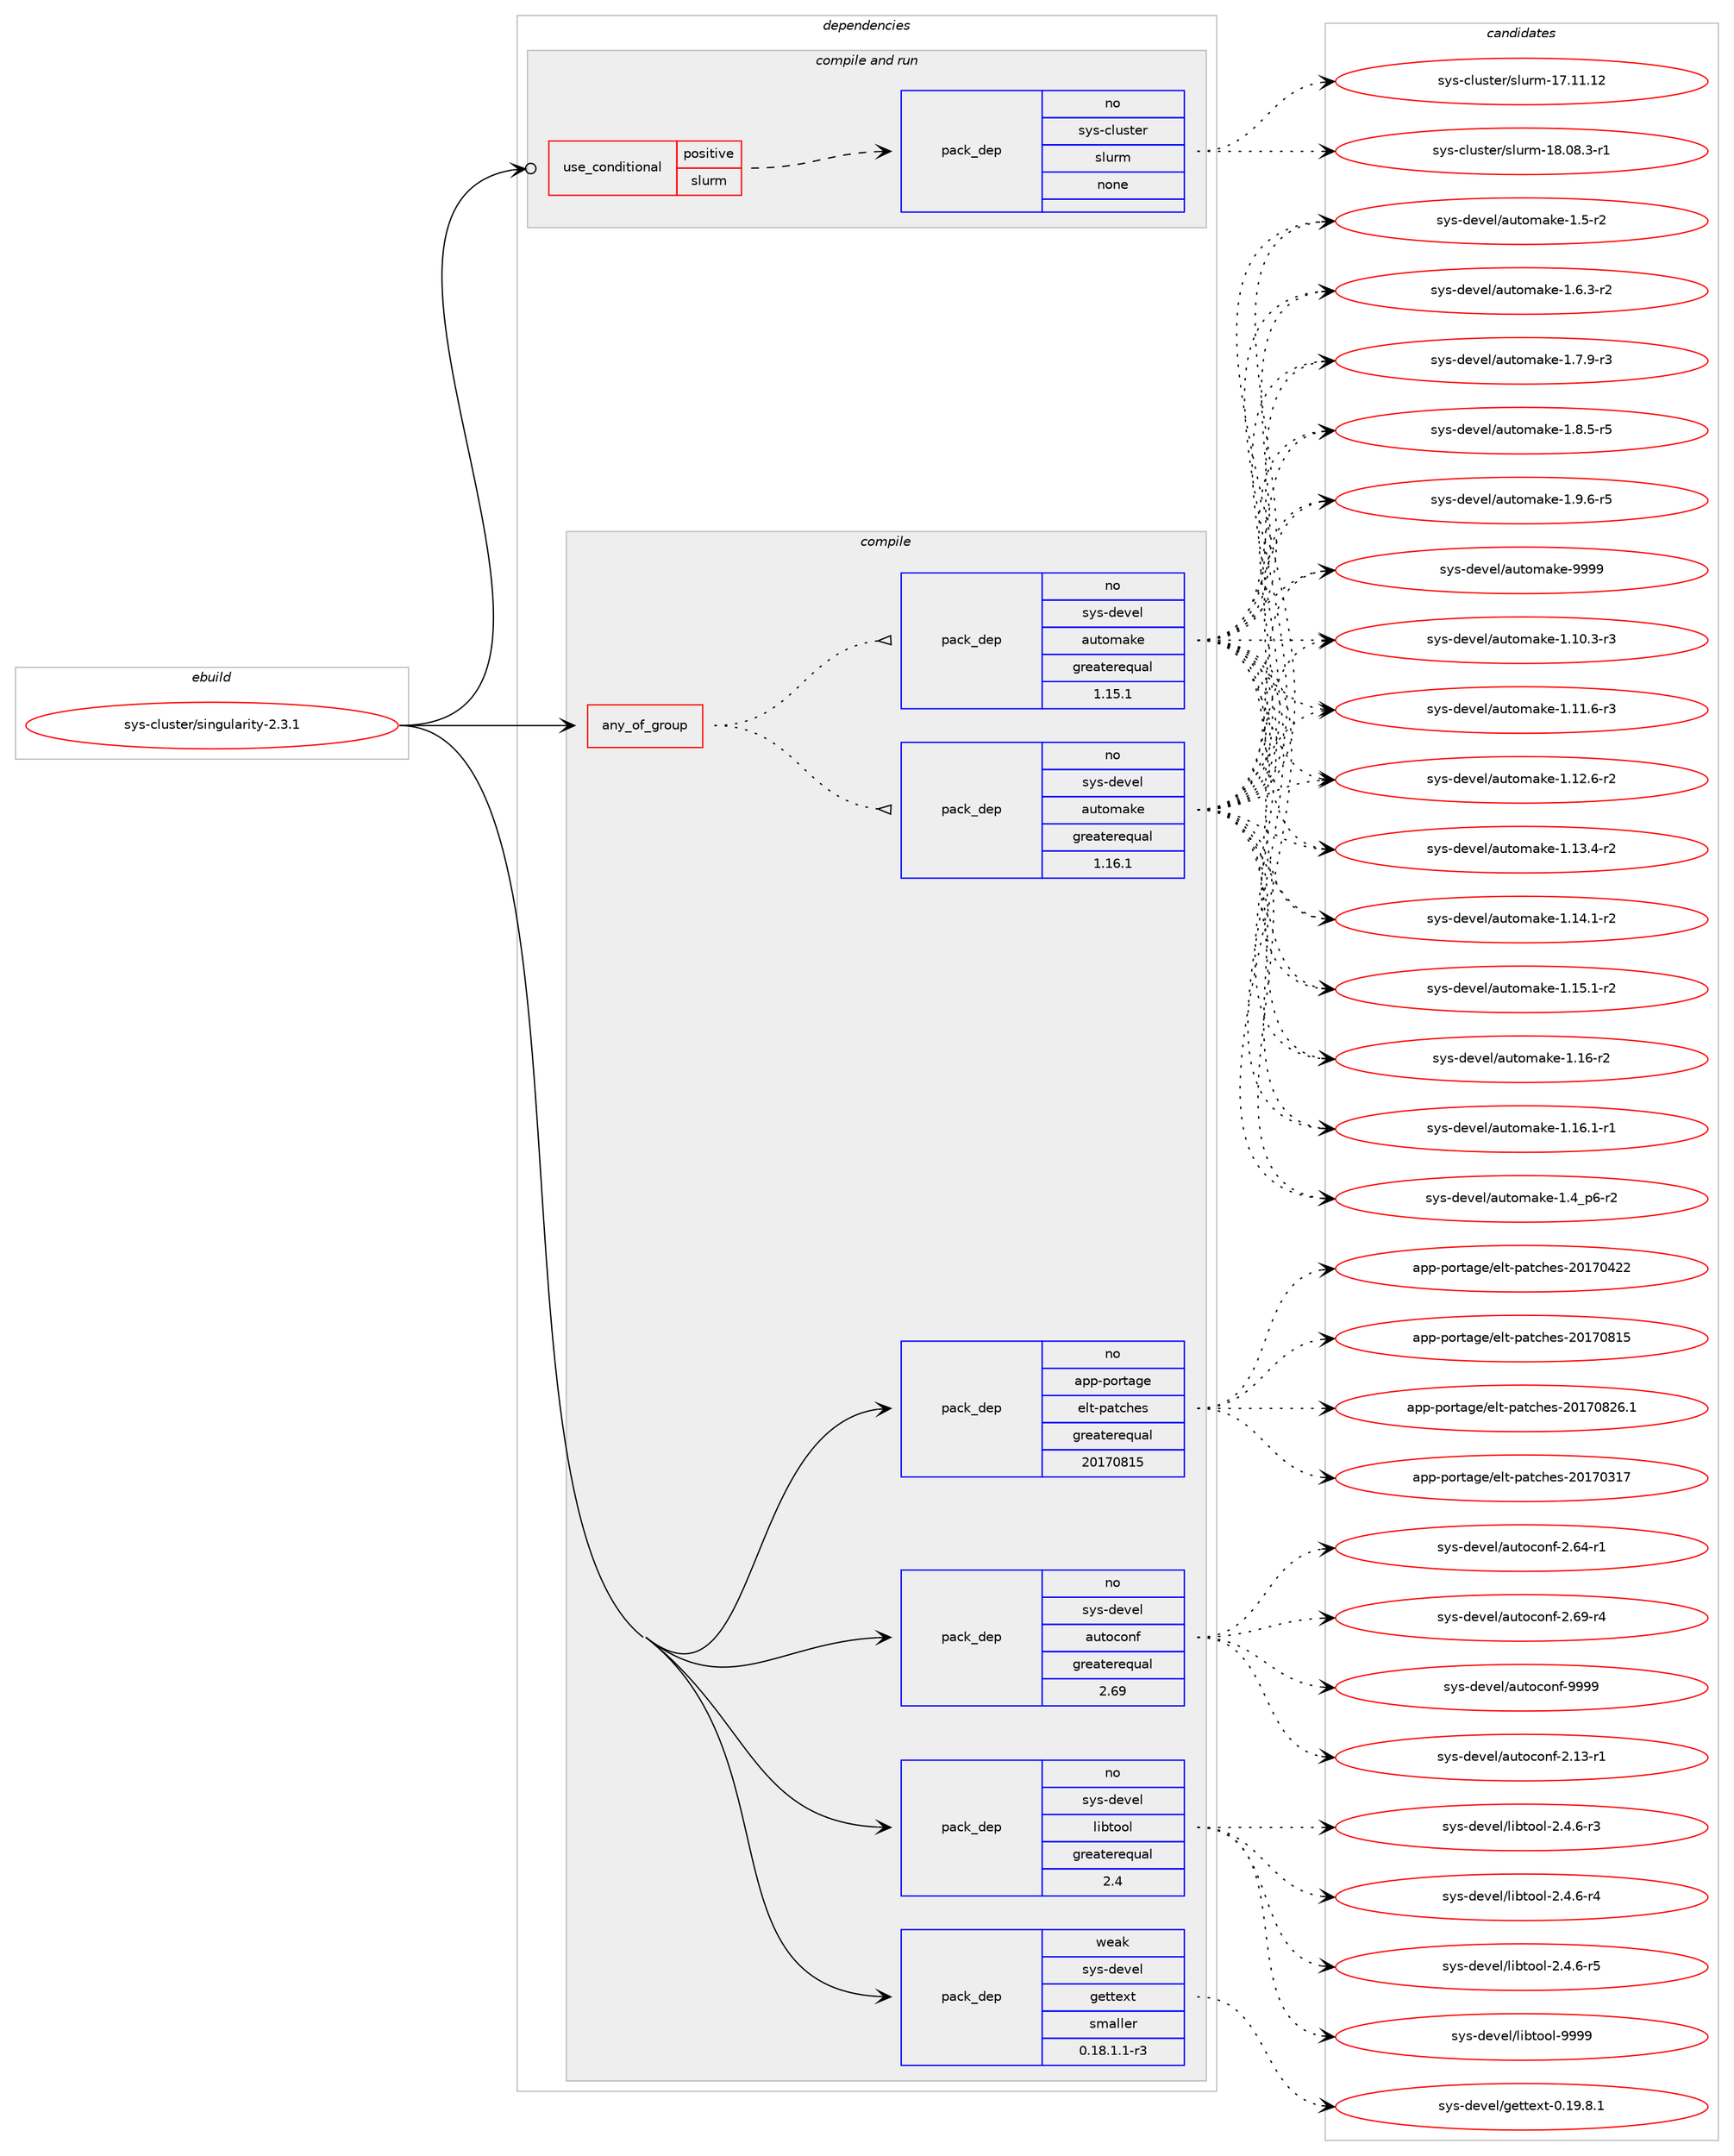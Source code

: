 digraph prolog {

# *************
# Graph options
# *************

newrank=true;
concentrate=true;
compound=true;
graph [rankdir=LR,fontname=Helvetica,fontsize=10,ranksep=1.5];#, ranksep=2.5, nodesep=0.2];
edge  [arrowhead=vee];
node  [fontname=Helvetica,fontsize=10];

# **********
# The ebuild
# **********

subgraph cluster_leftcol {
color=gray;
rank=same;
label=<<i>ebuild</i>>;
id [label="sys-cluster/singularity-2.3.1", color=red, width=4, href="../sys-cluster/singularity-2.3.1.svg"];
}

# ****************
# The dependencies
# ****************

subgraph cluster_midcol {
color=gray;
label=<<i>dependencies</i>>;
subgraph cluster_compile {
fillcolor="#eeeeee";
style=filled;
label=<<i>compile</i>>;
subgraph any27384 {
dependency1725760 [label=<<TABLE BORDER="0" CELLBORDER="1" CELLSPACING="0" CELLPADDING="4"><TR><TD CELLPADDING="10">any_of_group</TD></TR></TABLE>>, shape=none, color=red];subgraph pack1238304 {
dependency1725761 [label=<<TABLE BORDER="0" CELLBORDER="1" CELLSPACING="0" CELLPADDING="4" WIDTH="220"><TR><TD ROWSPAN="6" CELLPADDING="30">pack_dep</TD></TR><TR><TD WIDTH="110">no</TD></TR><TR><TD>sys-devel</TD></TR><TR><TD>automake</TD></TR><TR><TD>greaterequal</TD></TR><TR><TD>1.16.1</TD></TR></TABLE>>, shape=none, color=blue];
}
dependency1725760:e -> dependency1725761:w [weight=20,style="dotted",arrowhead="oinv"];
subgraph pack1238305 {
dependency1725762 [label=<<TABLE BORDER="0" CELLBORDER="1" CELLSPACING="0" CELLPADDING="4" WIDTH="220"><TR><TD ROWSPAN="6" CELLPADDING="30">pack_dep</TD></TR><TR><TD WIDTH="110">no</TD></TR><TR><TD>sys-devel</TD></TR><TR><TD>automake</TD></TR><TR><TD>greaterequal</TD></TR><TR><TD>1.15.1</TD></TR></TABLE>>, shape=none, color=blue];
}
dependency1725760:e -> dependency1725762:w [weight=20,style="dotted",arrowhead="oinv"];
}
id:e -> dependency1725760:w [weight=20,style="solid",arrowhead="vee"];
subgraph pack1238306 {
dependency1725763 [label=<<TABLE BORDER="0" CELLBORDER="1" CELLSPACING="0" CELLPADDING="4" WIDTH="220"><TR><TD ROWSPAN="6" CELLPADDING="30">pack_dep</TD></TR><TR><TD WIDTH="110">no</TD></TR><TR><TD>app-portage</TD></TR><TR><TD>elt-patches</TD></TR><TR><TD>greaterequal</TD></TR><TR><TD>20170815</TD></TR></TABLE>>, shape=none, color=blue];
}
id:e -> dependency1725763:w [weight=20,style="solid",arrowhead="vee"];
subgraph pack1238307 {
dependency1725764 [label=<<TABLE BORDER="0" CELLBORDER="1" CELLSPACING="0" CELLPADDING="4" WIDTH="220"><TR><TD ROWSPAN="6" CELLPADDING="30">pack_dep</TD></TR><TR><TD WIDTH="110">no</TD></TR><TR><TD>sys-devel</TD></TR><TR><TD>autoconf</TD></TR><TR><TD>greaterequal</TD></TR><TR><TD>2.69</TD></TR></TABLE>>, shape=none, color=blue];
}
id:e -> dependency1725764:w [weight=20,style="solid",arrowhead="vee"];
subgraph pack1238308 {
dependency1725765 [label=<<TABLE BORDER="0" CELLBORDER="1" CELLSPACING="0" CELLPADDING="4" WIDTH="220"><TR><TD ROWSPAN="6" CELLPADDING="30">pack_dep</TD></TR><TR><TD WIDTH="110">no</TD></TR><TR><TD>sys-devel</TD></TR><TR><TD>libtool</TD></TR><TR><TD>greaterequal</TD></TR><TR><TD>2.4</TD></TR></TABLE>>, shape=none, color=blue];
}
id:e -> dependency1725765:w [weight=20,style="solid",arrowhead="vee"];
subgraph pack1238309 {
dependency1725766 [label=<<TABLE BORDER="0" CELLBORDER="1" CELLSPACING="0" CELLPADDING="4" WIDTH="220"><TR><TD ROWSPAN="6" CELLPADDING="30">pack_dep</TD></TR><TR><TD WIDTH="110">weak</TD></TR><TR><TD>sys-devel</TD></TR><TR><TD>gettext</TD></TR><TR><TD>smaller</TD></TR><TR><TD>0.18.1.1-r3</TD></TR></TABLE>>, shape=none, color=blue];
}
id:e -> dependency1725766:w [weight=20,style="solid",arrowhead="vee"];
}
subgraph cluster_compileandrun {
fillcolor="#eeeeee";
style=filled;
label=<<i>compile and run</i>>;
subgraph cond459184 {
dependency1725767 [label=<<TABLE BORDER="0" CELLBORDER="1" CELLSPACING="0" CELLPADDING="4"><TR><TD ROWSPAN="3" CELLPADDING="10">use_conditional</TD></TR><TR><TD>positive</TD></TR><TR><TD>slurm</TD></TR></TABLE>>, shape=none, color=red];
subgraph pack1238310 {
dependency1725768 [label=<<TABLE BORDER="0" CELLBORDER="1" CELLSPACING="0" CELLPADDING="4" WIDTH="220"><TR><TD ROWSPAN="6" CELLPADDING="30">pack_dep</TD></TR><TR><TD WIDTH="110">no</TD></TR><TR><TD>sys-cluster</TD></TR><TR><TD>slurm</TD></TR><TR><TD>none</TD></TR><TR><TD></TD></TR></TABLE>>, shape=none, color=blue];
}
dependency1725767:e -> dependency1725768:w [weight=20,style="dashed",arrowhead="vee"];
}
id:e -> dependency1725767:w [weight=20,style="solid",arrowhead="odotvee"];
}
subgraph cluster_run {
fillcolor="#eeeeee";
style=filled;
label=<<i>run</i>>;
}
}

# **************
# The candidates
# **************

subgraph cluster_choices {
rank=same;
color=gray;
label=<<i>candidates</i>>;

subgraph choice1238304 {
color=black;
nodesep=1;
choice11512111545100101118101108479711711611110997107101454946494846514511451 [label="sys-devel/automake-1.10.3-r3", color=red, width=4,href="../sys-devel/automake-1.10.3-r3.svg"];
choice11512111545100101118101108479711711611110997107101454946494946544511451 [label="sys-devel/automake-1.11.6-r3", color=red, width=4,href="../sys-devel/automake-1.11.6-r3.svg"];
choice11512111545100101118101108479711711611110997107101454946495046544511450 [label="sys-devel/automake-1.12.6-r2", color=red, width=4,href="../sys-devel/automake-1.12.6-r2.svg"];
choice11512111545100101118101108479711711611110997107101454946495146524511450 [label="sys-devel/automake-1.13.4-r2", color=red, width=4,href="../sys-devel/automake-1.13.4-r2.svg"];
choice11512111545100101118101108479711711611110997107101454946495246494511450 [label="sys-devel/automake-1.14.1-r2", color=red, width=4,href="../sys-devel/automake-1.14.1-r2.svg"];
choice11512111545100101118101108479711711611110997107101454946495346494511450 [label="sys-devel/automake-1.15.1-r2", color=red, width=4,href="../sys-devel/automake-1.15.1-r2.svg"];
choice1151211154510010111810110847971171161111099710710145494649544511450 [label="sys-devel/automake-1.16-r2", color=red, width=4,href="../sys-devel/automake-1.16-r2.svg"];
choice11512111545100101118101108479711711611110997107101454946495446494511449 [label="sys-devel/automake-1.16.1-r1", color=red, width=4,href="../sys-devel/automake-1.16.1-r1.svg"];
choice115121115451001011181011084797117116111109971071014549465295112544511450 [label="sys-devel/automake-1.4_p6-r2", color=red, width=4,href="../sys-devel/automake-1.4_p6-r2.svg"];
choice11512111545100101118101108479711711611110997107101454946534511450 [label="sys-devel/automake-1.5-r2", color=red, width=4,href="../sys-devel/automake-1.5-r2.svg"];
choice115121115451001011181011084797117116111109971071014549465446514511450 [label="sys-devel/automake-1.6.3-r2", color=red, width=4,href="../sys-devel/automake-1.6.3-r2.svg"];
choice115121115451001011181011084797117116111109971071014549465546574511451 [label="sys-devel/automake-1.7.9-r3", color=red, width=4,href="../sys-devel/automake-1.7.9-r3.svg"];
choice115121115451001011181011084797117116111109971071014549465646534511453 [label="sys-devel/automake-1.8.5-r5", color=red, width=4,href="../sys-devel/automake-1.8.5-r5.svg"];
choice115121115451001011181011084797117116111109971071014549465746544511453 [label="sys-devel/automake-1.9.6-r5", color=red, width=4,href="../sys-devel/automake-1.9.6-r5.svg"];
choice115121115451001011181011084797117116111109971071014557575757 [label="sys-devel/automake-9999", color=red, width=4,href="../sys-devel/automake-9999.svg"];
dependency1725761:e -> choice11512111545100101118101108479711711611110997107101454946494846514511451:w [style=dotted,weight="100"];
dependency1725761:e -> choice11512111545100101118101108479711711611110997107101454946494946544511451:w [style=dotted,weight="100"];
dependency1725761:e -> choice11512111545100101118101108479711711611110997107101454946495046544511450:w [style=dotted,weight="100"];
dependency1725761:e -> choice11512111545100101118101108479711711611110997107101454946495146524511450:w [style=dotted,weight="100"];
dependency1725761:e -> choice11512111545100101118101108479711711611110997107101454946495246494511450:w [style=dotted,weight="100"];
dependency1725761:e -> choice11512111545100101118101108479711711611110997107101454946495346494511450:w [style=dotted,weight="100"];
dependency1725761:e -> choice1151211154510010111810110847971171161111099710710145494649544511450:w [style=dotted,weight="100"];
dependency1725761:e -> choice11512111545100101118101108479711711611110997107101454946495446494511449:w [style=dotted,weight="100"];
dependency1725761:e -> choice115121115451001011181011084797117116111109971071014549465295112544511450:w [style=dotted,weight="100"];
dependency1725761:e -> choice11512111545100101118101108479711711611110997107101454946534511450:w [style=dotted,weight="100"];
dependency1725761:e -> choice115121115451001011181011084797117116111109971071014549465446514511450:w [style=dotted,weight="100"];
dependency1725761:e -> choice115121115451001011181011084797117116111109971071014549465546574511451:w [style=dotted,weight="100"];
dependency1725761:e -> choice115121115451001011181011084797117116111109971071014549465646534511453:w [style=dotted,weight="100"];
dependency1725761:e -> choice115121115451001011181011084797117116111109971071014549465746544511453:w [style=dotted,weight="100"];
dependency1725761:e -> choice115121115451001011181011084797117116111109971071014557575757:w [style=dotted,weight="100"];
}
subgraph choice1238305 {
color=black;
nodesep=1;
choice11512111545100101118101108479711711611110997107101454946494846514511451 [label="sys-devel/automake-1.10.3-r3", color=red, width=4,href="../sys-devel/automake-1.10.3-r3.svg"];
choice11512111545100101118101108479711711611110997107101454946494946544511451 [label="sys-devel/automake-1.11.6-r3", color=red, width=4,href="../sys-devel/automake-1.11.6-r3.svg"];
choice11512111545100101118101108479711711611110997107101454946495046544511450 [label="sys-devel/automake-1.12.6-r2", color=red, width=4,href="../sys-devel/automake-1.12.6-r2.svg"];
choice11512111545100101118101108479711711611110997107101454946495146524511450 [label="sys-devel/automake-1.13.4-r2", color=red, width=4,href="../sys-devel/automake-1.13.4-r2.svg"];
choice11512111545100101118101108479711711611110997107101454946495246494511450 [label="sys-devel/automake-1.14.1-r2", color=red, width=4,href="../sys-devel/automake-1.14.1-r2.svg"];
choice11512111545100101118101108479711711611110997107101454946495346494511450 [label="sys-devel/automake-1.15.1-r2", color=red, width=4,href="../sys-devel/automake-1.15.1-r2.svg"];
choice1151211154510010111810110847971171161111099710710145494649544511450 [label="sys-devel/automake-1.16-r2", color=red, width=4,href="../sys-devel/automake-1.16-r2.svg"];
choice11512111545100101118101108479711711611110997107101454946495446494511449 [label="sys-devel/automake-1.16.1-r1", color=red, width=4,href="../sys-devel/automake-1.16.1-r1.svg"];
choice115121115451001011181011084797117116111109971071014549465295112544511450 [label="sys-devel/automake-1.4_p6-r2", color=red, width=4,href="../sys-devel/automake-1.4_p6-r2.svg"];
choice11512111545100101118101108479711711611110997107101454946534511450 [label="sys-devel/automake-1.5-r2", color=red, width=4,href="../sys-devel/automake-1.5-r2.svg"];
choice115121115451001011181011084797117116111109971071014549465446514511450 [label="sys-devel/automake-1.6.3-r2", color=red, width=4,href="../sys-devel/automake-1.6.3-r2.svg"];
choice115121115451001011181011084797117116111109971071014549465546574511451 [label="sys-devel/automake-1.7.9-r3", color=red, width=4,href="../sys-devel/automake-1.7.9-r3.svg"];
choice115121115451001011181011084797117116111109971071014549465646534511453 [label="sys-devel/automake-1.8.5-r5", color=red, width=4,href="../sys-devel/automake-1.8.5-r5.svg"];
choice115121115451001011181011084797117116111109971071014549465746544511453 [label="sys-devel/automake-1.9.6-r5", color=red, width=4,href="../sys-devel/automake-1.9.6-r5.svg"];
choice115121115451001011181011084797117116111109971071014557575757 [label="sys-devel/automake-9999", color=red, width=4,href="../sys-devel/automake-9999.svg"];
dependency1725762:e -> choice11512111545100101118101108479711711611110997107101454946494846514511451:w [style=dotted,weight="100"];
dependency1725762:e -> choice11512111545100101118101108479711711611110997107101454946494946544511451:w [style=dotted,weight="100"];
dependency1725762:e -> choice11512111545100101118101108479711711611110997107101454946495046544511450:w [style=dotted,weight="100"];
dependency1725762:e -> choice11512111545100101118101108479711711611110997107101454946495146524511450:w [style=dotted,weight="100"];
dependency1725762:e -> choice11512111545100101118101108479711711611110997107101454946495246494511450:w [style=dotted,weight="100"];
dependency1725762:e -> choice11512111545100101118101108479711711611110997107101454946495346494511450:w [style=dotted,weight="100"];
dependency1725762:e -> choice1151211154510010111810110847971171161111099710710145494649544511450:w [style=dotted,weight="100"];
dependency1725762:e -> choice11512111545100101118101108479711711611110997107101454946495446494511449:w [style=dotted,weight="100"];
dependency1725762:e -> choice115121115451001011181011084797117116111109971071014549465295112544511450:w [style=dotted,weight="100"];
dependency1725762:e -> choice11512111545100101118101108479711711611110997107101454946534511450:w [style=dotted,weight="100"];
dependency1725762:e -> choice115121115451001011181011084797117116111109971071014549465446514511450:w [style=dotted,weight="100"];
dependency1725762:e -> choice115121115451001011181011084797117116111109971071014549465546574511451:w [style=dotted,weight="100"];
dependency1725762:e -> choice115121115451001011181011084797117116111109971071014549465646534511453:w [style=dotted,weight="100"];
dependency1725762:e -> choice115121115451001011181011084797117116111109971071014549465746544511453:w [style=dotted,weight="100"];
dependency1725762:e -> choice115121115451001011181011084797117116111109971071014557575757:w [style=dotted,weight="100"];
}
subgraph choice1238306 {
color=black;
nodesep=1;
choice97112112451121111141169710310147101108116451129711699104101115455048495548514955 [label="app-portage/elt-patches-20170317", color=red, width=4,href="../app-portage/elt-patches-20170317.svg"];
choice97112112451121111141169710310147101108116451129711699104101115455048495548525050 [label="app-portage/elt-patches-20170422", color=red, width=4,href="../app-portage/elt-patches-20170422.svg"];
choice97112112451121111141169710310147101108116451129711699104101115455048495548564953 [label="app-portage/elt-patches-20170815", color=red, width=4,href="../app-portage/elt-patches-20170815.svg"];
choice971121124511211111411697103101471011081164511297116991041011154550484955485650544649 [label="app-portage/elt-patches-20170826.1", color=red, width=4,href="../app-portage/elt-patches-20170826.1.svg"];
dependency1725763:e -> choice97112112451121111141169710310147101108116451129711699104101115455048495548514955:w [style=dotted,weight="100"];
dependency1725763:e -> choice97112112451121111141169710310147101108116451129711699104101115455048495548525050:w [style=dotted,weight="100"];
dependency1725763:e -> choice97112112451121111141169710310147101108116451129711699104101115455048495548564953:w [style=dotted,weight="100"];
dependency1725763:e -> choice971121124511211111411697103101471011081164511297116991041011154550484955485650544649:w [style=dotted,weight="100"];
}
subgraph choice1238307 {
color=black;
nodesep=1;
choice1151211154510010111810110847971171161119911111010245504649514511449 [label="sys-devel/autoconf-2.13-r1", color=red, width=4,href="../sys-devel/autoconf-2.13-r1.svg"];
choice1151211154510010111810110847971171161119911111010245504654524511449 [label="sys-devel/autoconf-2.64-r1", color=red, width=4,href="../sys-devel/autoconf-2.64-r1.svg"];
choice1151211154510010111810110847971171161119911111010245504654574511452 [label="sys-devel/autoconf-2.69-r4", color=red, width=4,href="../sys-devel/autoconf-2.69-r4.svg"];
choice115121115451001011181011084797117116111991111101024557575757 [label="sys-devel/autoconf-9999", color=red, width=4,href="../sys-devel/autoconf-9999.svg"];
dependency1725764:e -> choice1151211154510010111810110847971171161119911111010245504649514511449:w [style=dotted,weight="100"];
dependency1725764:e -> choice1151211154510010111810110847971171161119911111010245504654524511449:w [style=dotted,weight="100"];
dependency1725764:e -> choice1151211154510010111810110847971171161119911111010245504654574511452:w [style=dotted,weight="100"];
dependency1725764:e -> choice115121115451001011181011084797117116111991111101024557575757:w [style=dotted,weight="100"];
}
subgraph choice1238308 {
color=black;
nodesep=1;
choice1151211154510010111810110847108105981161111111084550465246544511451 [label="sys-devel/libtool-2.4.6-r3", color=red, width=4,href="../sys-devel/libtool-2.4.6-r3.svg"];
choice1151211154510010111810110847108105981161111111084550465246544511452 [label="sys-devel/libtool-2.4.6-r4", color=red, width=4,href="../sys-devel/libtool-2.4.6-r4.svg"];
choice1151211154510010111810110847108105981161111111084550465246544511453 [label="sys-devel/libtool-2.4.6-r5", color=red, width=4,href="../sys-devel/libtool-2.4.6-r5.svg"];
choice1151211154510010111810110847108105981161111111084557575757 [label="sys-devel/libtool-9999", color=red, width=4,href="../sys-devel/libtool-9999.svg"];
dependency1725765:e -> choice1151211154510010111810110847108105981161111111084550465246544511451:w [style=dotted,weight="100"];
dependency1725765:e -> choice1151211154510010111810110847108105981161111111084550465246544511452:w [style=dotted,weight="100"];
dependency1725765:e -> choice1151211154510010111810110847108105981161111111084550465246544511453:w [style=dotted,weight="100"];
dependency1725765:e -> choice1151211154510010111810110847108105981161111111084557575757:w [style=dotted,weight="100"];
}
subgraph choice1238309 {
color=black;
nodesep=1;
choice1151211154510010111810110847103101116116101120116454846495746564649 [label="sys-devel/gettext-0.19.8.1", color=red, width=4,href="../sys-devel/gettext-0.19.8.1.svg"];
dependency1725766:e -> choice1151211154510010111810110847103101116116101120116454846495746564649:w [style=dotted,weight="100"];
}
subgraph choice1238310 {
color=black;
nodesep=1;
choice115121115459910811711511610111447115108117114109454955464949464950 [label="sys-cluster/slurm-17.11.12", color=red, width=4,href="../sys-cluster/slurm-17.11.12.svg"];
choice11512111545991081171151161011144711510811711410945495646485646514511449 [label="sys-cluster/slurm-18.08.3-r1", color=red, width=4,href="../sys-cluster/slurm-18.08.3-r1.svg"];
dependency1725768:e -> choice115121115459910811711511610111447115108117114109454955464949464950:w [style=dotted,weight="100"];
dependency1725768:e -> choice11512111545991081171151161011144711510811711410945495646485646514511449:w [style=dotted,weight="100"];
}
}

}

